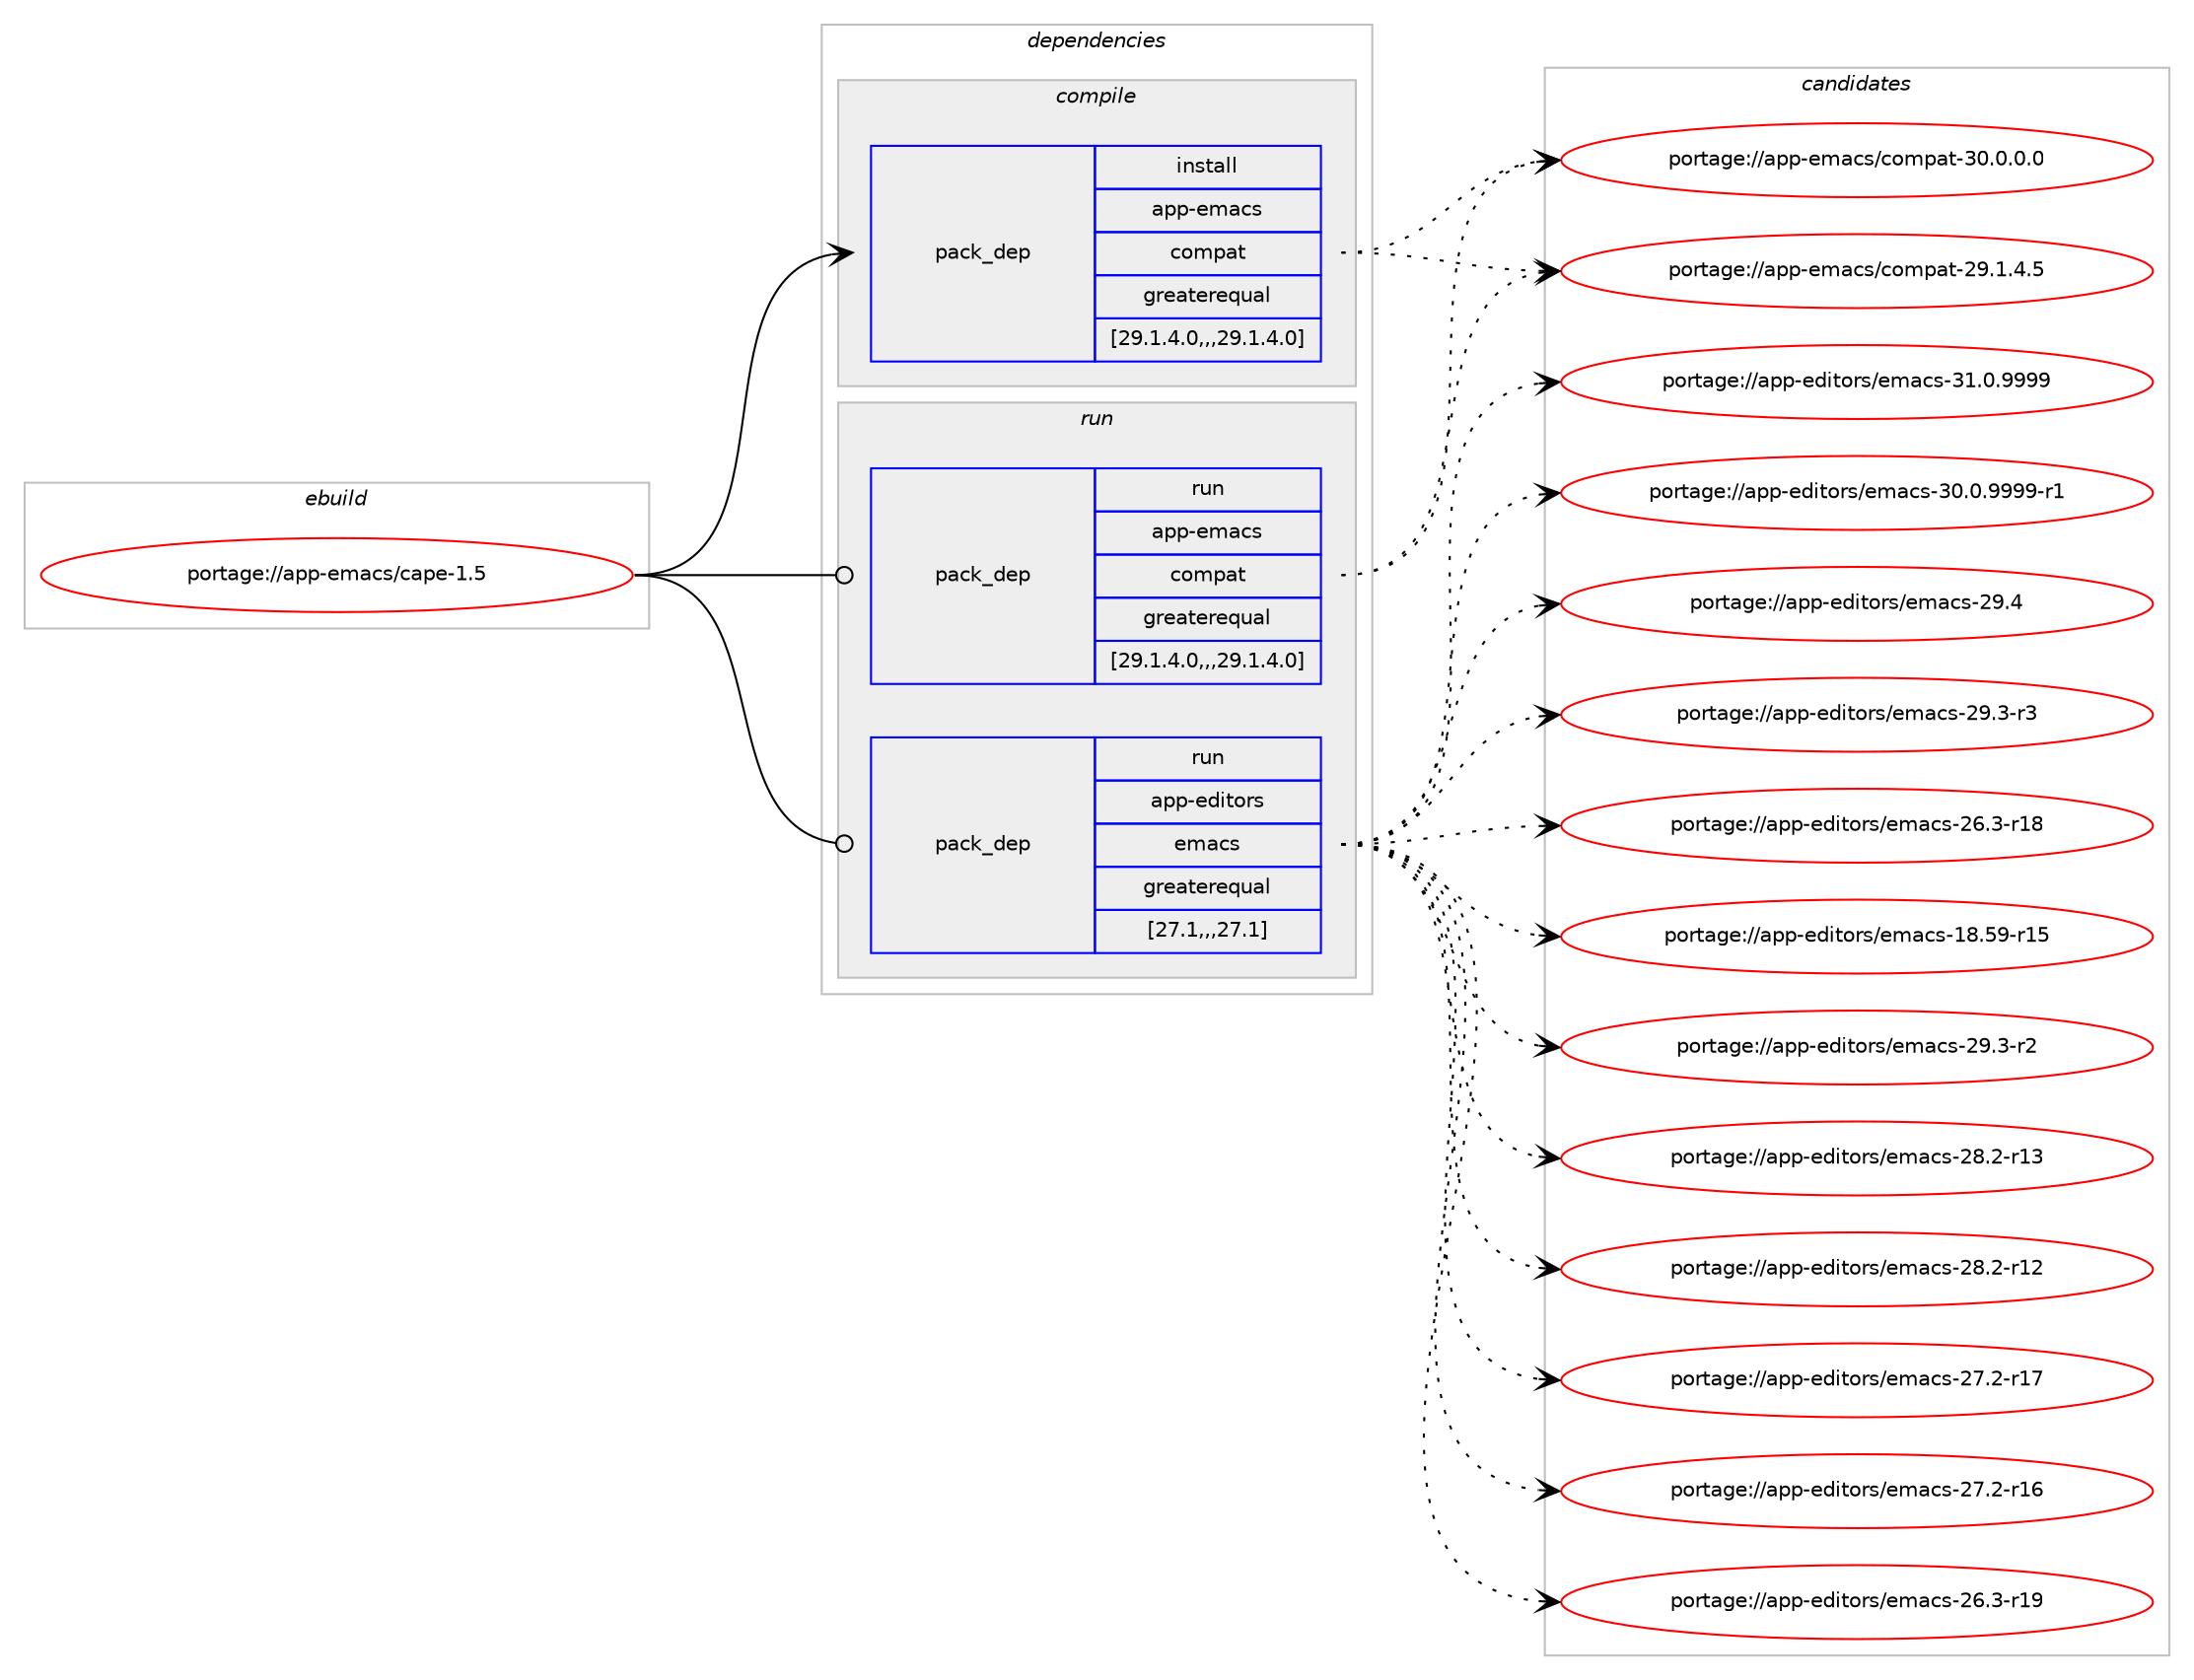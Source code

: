 digraph prolog {

# *************
# Graph options
# *************

newrank=true;
concentrate=true;
compound=true;
graph [rankdir=LR,fontname=Helvetica,fontsize=10,ranksep=1.5];#, ranksep=2.5, nodesep=0.2];
edge  [arrowhead=vee];
node  [fontname=Helvetica,fontsize=10];

# **********
# The ebuild
# **********

subgraph cluster_leftcol {
color=gray;
label=<<i>ebuild</i>>;
id [label="portage://app-emacs/cape-1.5", color=red, width=4, href="../app-emacs/cape-1.5.svg"];
}

# ****************
# The dependencies
# ****************

subgraph cluster_midcol {
color=gray;
label=<<i>dependencies</i>>;
subgraph cluster_compile {
fillcolor="#eeeeee";
style=filled;
label=<<i>compile</i>>;
subgraph pack15940 {
dependency22250 [label=<<TABLE BORDER="0" CELLBORDER="1" CELLSPACING="0" CELLPADDING="4" WIDTH="220"><TR><TD ROWSPAN="6" CELLPADDING="30">pack_dep</TD></TR><TR><TD WIDTH="110">install</TD></TR><TR><TD>app-emacs</TD></TR><TR><TD>compat</TD></TR><TR><TD>greaterequal</TD></TR><TR><TD>[29.1.4.0,,,29.1.4.0]</TD></TR></TABLE>>, shape=none, color=blue];
}
id:e -> dependency22250:w [weight=20,style="solid",arrowhead="vee"];
}
subgraph cluster_compileandrun {
fillcolor="#eeeeee";
style=filled;
label=<<i>compile and run</i>>;
}
subgraph cluster_run {
fillcolor="#eeeeee";
style=filled;
label=<<i>run</i>>;
subgraph pack15941 {
dependency22251 [label=<<TABLE BORDER="0" CELLBORDER="1" CELLSPACING="0" CELLPADDING="4" WIDTH="220"><TR><TD ROWSPAN="6" CELLPADDING="30">pack_dep</TD></TR><TR><TD WIDTH="110">run</TD></TR><TR><TD>app-editors</TD></TR><TR><TD>emacs</TD></TR><TR><TD>greaterequal</TD></TR><TR><TD>[27.1,,,27.1]</TD></TR></TABLE>>, shape=none, color=blue];
}
id:e -> dependency22251:w [weight=20,style="solid",arrowhead="odot"];
subgraph pack15942 {
dependency22252 [label=<<TABLE BORDER="0" CELLBORDER="1" CELLSPACING="0" CELLPADDING="4" WIDTH="220"><TR><TD ROWSPAN="6" CELLPADDING="30">pack_dep</TD></TR><TR><TD WIDTH="110">run</TD></TR><TR><TD>app-emacs</TD></TR><TR><TD>compat</TD></TR><TR><TD>greaterequal</TD></TR><TR><TD>[29.1.4.0,,,29.1.4.0]</TD></TR></TABLE>>, shape=none, color=blue];
}
id:e -> dependency22252:w [weight=20,style="solid",arrowhead="odot"];
}
}

# **************
# The candidates
# **************

subgraph cluster_choices {
rank=same;
color=gray;
label=<<i>candidates</i>>;

subgraph choice15940 {
color=black;
nodesep=1;
choice97112112451011099799115479911110911297116455148464846484648 [label="portage://app-emacs/compat-30.0.0.0", color=red, width=4,href="../app-emacs/compat-30.0.0.0.svg"];
choice97112112451011099799115479911110911297116455057464946524653 [label="portage://app-emacs/compat-29.1.4.5", color=red, width=4,href="../app-emacs/compat-29.1.4.5.svg"];
dependency22250:e -> choice97112112451011099799115479911110911297116455148464846484648:w [style=dotted,weight="100"];
dependency22250:e -> choice97112112451011099799115479911110911297116455057464946524653:w [style=dotted,weight="100"];
}
subgraph choice15941 {
color=black;
nodesep=1;
choice971121124510110010511611111411547101109979911545514946484657575757 [label="portage://app-editors/emacs-31.0.9999", color=red, width=4,href="../app-editors/emacs-31.0.9999.svg"];
choice9711211245101100105116111114115471011099799115455148464846575757574511449 [label="portage://app-editors/emacs-30.0.9999-r1", color=red, width=4,href="../app-editors/emacs-30.0.9999-r1.svg"];
choice97112112451011001051161111141154710110997991154550574652 [label="portage://app-editors/emacs-29.4", color=red, width=4,href="../app-editors/emacs-29.4.svg"];
choice971121124510110010511611111411547101109979911545505746514511451 [label="portage://app-editors/emacs-29.3-r3", color=red, width=4,href="../app-editors/emacs-29.3-r3.svg"];
choice971121124510110010511611111411547101109979911545505746514511450 [label="portage://app-editors/emacs-29.3-r2", color=red, width=4,href="../app-editors/emacs-29.3-r2.svg"];
choice97112112451011001051161111141154710110997991154550564650451144951 [label="portage://app-editors/emacs-28.2-r13", color=red, width=4,href="../app-editors/emacs-28.2-r13.svg"];
choice97112112451011001051161111141154710110997991154550564650451144950 [label="portage://app-editors/emacs-28.2-r12", color=red, width=4,href="../app-editors/emacs-28.2-r12.svg"];
choice97112112451011001051161111141154710110997991154550554650451144955 [label="portage://app-editors/emacs-27.2-r17", color=red, width=4,href="../app-editors/emacs-27.2-r17.svg"];
choice97112112451011001051161111141154710110997991154550554650451144954 [label="portage://app-editors/emacs-27.2-r16", color=red, width=4,href="../app-editors/emacs-27.2-r16.svg"];
choice97112112451011001051161111141154710110997991154550544651451144957 [label="portage://app-editors/emacs-26.3-r19", color=red, width=4,href="../app-editors/emacs-26.3-r19.svg"];
choice97112112451011001051161111141154710110997991154550544651451144956 [label="portage://app-editors/emacs-26.3-r18", color=red, width=4,href="../app-editors/emacs-26.3-r18.svg"];
choice9711211245101100105116111114115471011099799115454956465357451144953 [label="portage://app-editors/emacs-18.59-r15", color=red, width=4,href="../app-editors/emacs-18.59-r15.svg"];
dependency22251:e -> choice971121124510110010511611111411547101109979911545514946484657575757:w [style=dotted,weight="100"];
dependency22251:e -> choice9711211245101100105116111114115471011099799115455148464846575757574511449:w [style=dotted,weight="100"];
dependency22251:e -> choice97112112451011001051161111141154710110997991154550574652:w [style=dotted,weight="100"];
dependency22251:e -> choice971121124510110010511611111411547101109979911545505746514511451:w [style=dotted,weight="100"];
dependency22251:e -> choice971121124510110010511611111411547101109979911545505746514511450:w [style=dotted,weight="100"];
dependency22251:e -> choice97112112451011001051161111141154710110997991154550564650451144951:w [style=dotted,weight="100"];
dependency22251:e -> choice97112112451011001051161111141154710110997991154550564650451144950:w [style=dotted,weight="100"];
dependency22251:e -> choice97112112451011001051161111141154710110997991154550554650451144955:w [style=dotted,weight="100"];
dependency22251:e -> choice97112112451011001051161111141154710110997991154550554650451144954:w [style=dotted,weight="100"];
dependency22251:e -> choice97112112451011001051161111141154710110997991154550544651451144957:w [style=dotted,weight="100"];
dependency22251:e -> choice97112112451011001051161111141154710110997991154550544651451144956:w [style=dotted,weight="100"];
dependency22251:e -> choice9711211245101100105116111114115471011099799115454956465357451144953:w [style=dotted,weight="100"];
}
subgraph choice15942 {
color=black;
nodesep=1;
choice97112112451011099799115479911110911297116455148464846484648 [label="portage://app-emacs/compat-30.0.0.0", color=red, width=4,href="../app-emacs/compat-30.0.0.0.svg"];
choice97112112451011099799115479911110911297116455057464946524653 [label="portage://app-emacs/compat-29.1.4.5", color=red, width=4,href="../app-emacs/compat-29.1.4.5.svg"];
dependency22252:e -> choice97112112451011099799115479911110911297116455148464846484648:w [style=dotted,weight="100"];
dependency22252:e -> choice97112112451011099799115479911110911297116455057464946524653:w [style=dotted,weight="100"];
}
}

}
